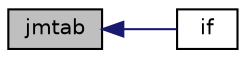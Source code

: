 digraph "jmtab"
{
  bgcolor="transparent";
  edge [fontname="Helvetica",fontsize="10",labelfontname="Helvetica",labelfontsize="10"];
  node [fontname="Helvetica",fontsize="10",shape=record];
  rankdir="LR";
  Node2714 [label="jmtab",height=0.2,width=0.4,color="black", fillcolor="grey75", style="filled", fontcolor="black"];
  Node2714 -> Node2715 [dir="back",color="midnightblue",fontsize="10",style="solid",fontname="Helvetica"];
  Node2715 [label="if",height=0.2,width=0.4,color="black",URL="$a18335.html#a0aa248abe1ff203b5587a751b19fa557"];
}
